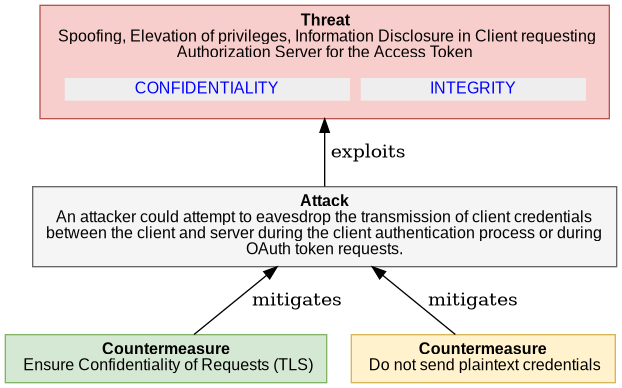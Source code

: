  

@startuml
digraph G {
rankdir="BT";
  node [shape=plaintext, fontname="Arial" fontsize="12"];
    "4_3_3_CLIENT_CREDENTIALS_DISCLOSURE" [ fillcolor="#F8CECC", style=filled, shape=polygon, color="#B85450"
    label= 
    <<table border="0" cellborder="0" cellspacing="0">
     <tr><td align="center"><b>Threat</b><br/> 

Spoofing, Elevation of privileges, Information Disclosure in Client requesting<br/>Authorization Server for the Access Token
</td></tr>
     <tr><td><table border="0" cellborder="0" cellspacing="8"><tr>
                ret += secObj.linkedImpactMDText()
     <td align="center" href="#OAuth2.CONFIDENTIALITY" bgcolor="#EEEEEE"><font color="blue">CONFIDENTIALITY</font></td>
                ret += secObj.linkedImpactMDText()
     <td align="center" href="#OAuth2.INTEGRITY" bgcolor="#EEEEEE"><font color="blue">INTEGRITY</font></td>
     </tr></table></td></tr>   
   </table>>
   ];
    
"4_3_3_CLIENT_CREDENTIALS_DISCLOSURE_attack" [ fillcolor="#f5f5f5", style=filled, shape=polygon, color="#666666", label =     
    <<table border="0" cellborder="0" cellspacing="0">
     <tr><td align="center"><b>Attack</b><br/>

An attacker could attempt to eavesdrop the transmission of client credentials<br/>between the client and server during the client authentication process or during<br/>OAuth token requests.
</td></tr>
   </table>>
    ]

"4_3_3_CLIENT_CREDENTIALS_DISCLOSURE_attack" -> "4_3_3_CLIENT_CREDENTIALS_DISCLOSURE"  [label = " exploits"]

    "4_3_3_CLIENT_CREDENTIALS_DISCLOSURE_countermeasure0" [ 
       fillcolor="#D5E8D4", style=filled, shape=polygon, color="#82B366", label =     
    <<table border="0" cellborder="0" cellspacing="0">
     <tr><td align="left"><b>Countermeasure</b><br/> 

Ensure Confidentiality of Requests (TLS)
</td></tr>
   </table>>
   ]

     "4_3_3_CLIENT_CREDENTIALS_DISCLOSURE_countermeasure0" -> "4_3_3_CLIENT_CREDENTIALS_DISCLOSURE_attack" [label = " mitigates"]

    "4_3_3_CLIENT_CREDENTIALS_DISCLOSURE_countermeasure1" [ 
       fillcolor="#FFF2CC", style=filled, shape=polygon, color="#D6B656", label =     
    <<table border="0" cellborder="0" cellspacing="0">
     <tr><td align="left"><b>Countermeasure</b><br/> 

Do not send plaintext credentials
</td></tr>
   </table>>
   ]

     "4_3_3_CLIENT_CREDENTIALS_DISCLOSURE_countermeasure1" -> "4_3_3_CLIENT_CREDENTIALS_DISCLOSURE_attack" [label = " mitigates"]

}
@enduml

